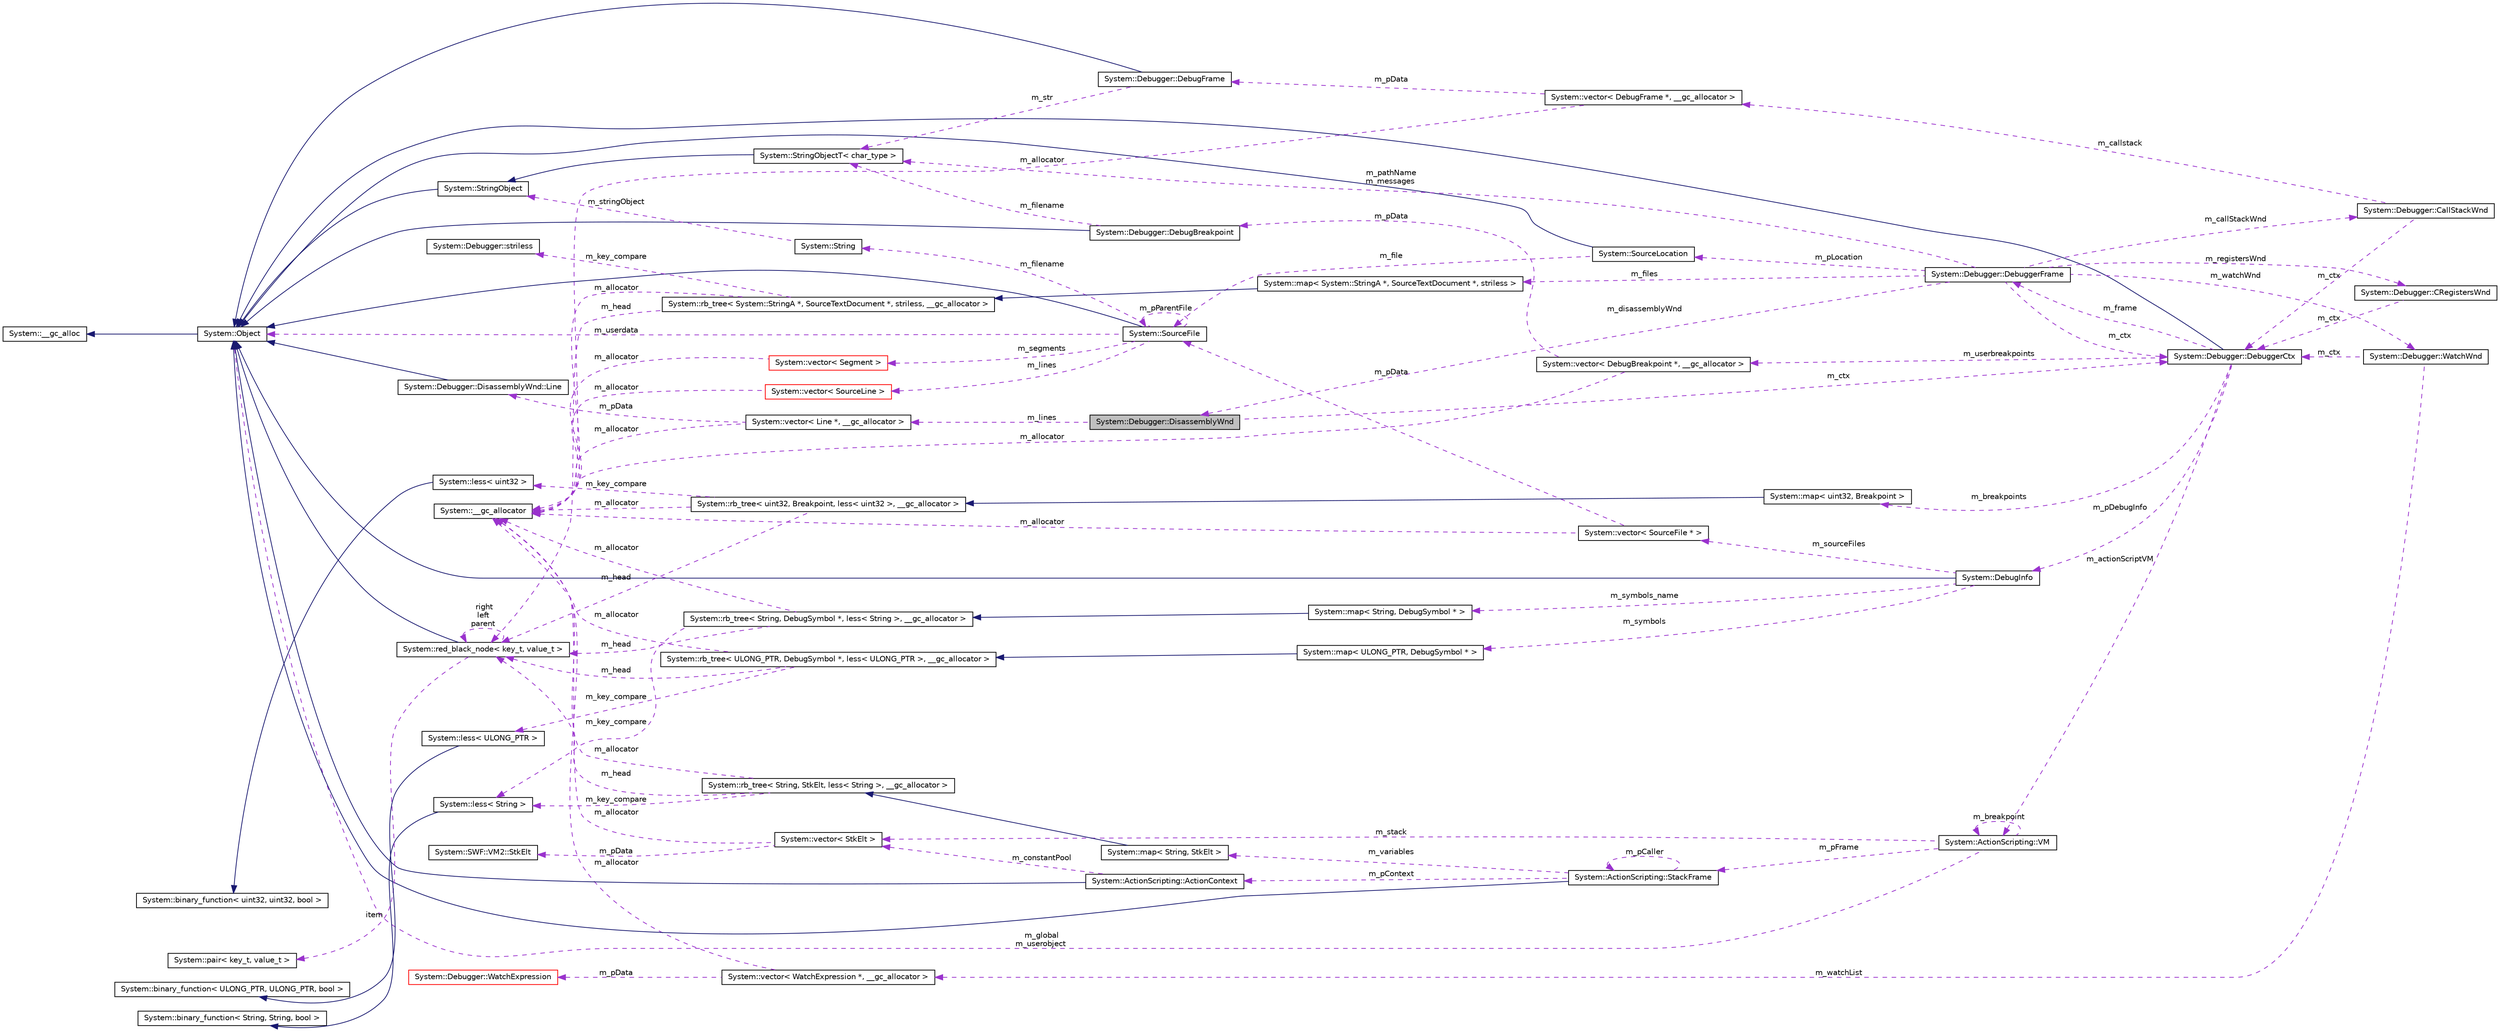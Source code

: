 digraph G
{
  edge [fontname="Helvetica",fontsize="10",labelfontname="Helvetica",labelfontsize="10"];
  node [fontname="Helvetica",fontsize="10",shape=record];
  rankdir="LR";
  Node1 [label="System::Debugger::DisassemblyWnd",height=0.2,width=0.4,color="black", fillcolor="grey75", style="filled" fontcolor="black"];
  Node2 -> Node1 [dir="back",color="darkorchid3",fontsize="10",style="dashed",label=" m_lines" ,fontname="Helvetica"];
  Node2 [label="System::vector\< Line *, __gc_allocator \>",height=0.2,width=0.4,color="black", fillcolor="white", style="filled",URL="$class_system_1_1vector.html"];
  Node3 -> Node2 [dir="back",color="darkorchid3",fontsize="10",style="dashed",label=" m_allocator" ,fontname="Helvetica"];
  Node3 [label="System::__gc_allocator",height=0.2,width=0.4,color="black", fillcolor="white", style="filled",URL="$class_system_1_1____gc__allocator.html"];
  Node4 -> Node2 [dir="back",color="darkorchid3",fontsize="10",style="dashed",label=" m_pData" ,fontname="Helvetica"];
  Node4 [label="System::Debugger::DisassemblyWnd::Line",height=0.2,width=0.4,color="black", fillcolor="white", style="filled",URL="$class_system_1_1_debugger_1_1_disassembly_wnd_1_1_line.html"];
  Node5 -> Node4 [dir="back",color="midnightblue",fontsize="10",style="solid",fontname="Helvetica"];
  Node5 [label="System::Object",height=0.2,width=0.4,color="black", fillcolor="white", style="filled",URL="$class_system_1_1_object.html"];
  Node6 -> Node5 [dir="back",color="midnightblue",fontsize="10",style="solid",fontname="Helvetica"];
  Node6 [label="System::__gc_alloc",height=0.2,width=0.4,color="black", fillcolor="white", style="filled",URL="$class_system_1_1____gc__alloc.html"];
  Node7 -> Node1 [dir="back",color="darkorchid3",fontsize="10",style="dashed",label=" m_ctx" ,fontname="Helvetica"];
  Node7 [label="System::Debugger::DebuggerCtx",height=0.2,width=0.4,color="black", fillcolor="white", style="filled",URL="$class_system_1_1_debugger_1_1_debugger_ctx.html"];
  Node5 -> Node7 [dir="back",color="midnightblue",fontsize="10",style="solid",fontname="Helvetica"];
  Node8 -> Node7 [dir="back",color="darkorchid3",fontsize="10",style="dashed",label=" m_userbreakpoints" ,fontname="Helvetica"];
  Node8 [label="System::vector\< DebugBreakpoint *, __gc_allocator \>",height=0.2,width=0.4,color="black", fillcolor="white", style="filled",URL="$class_system_1_1vector.html"];
  Node3 -> Node8 [dir="back",color="darkorchid3",fontsize="10",style="dashed",label=" m_allocator" ,fontname="Helvetica"];
  Node9 -> Node8 [dir="back",color="darkorchid3",fontsize="10",style="dashed",label=" m_pData" ,fontname="Helvetica"];
  Node9 [label="System::Debugger::DebugBreakpoint",height=0.2,width=0.4,color="black", fillcolor="white", style="filled",URL="$class_system_1_1_debugger_1_1_debug_breakpoint.html"];
  Node5 -> Node9 [dir="back",color="midnightblue",fontsize="10",style="solid",fontname="Helvetica"];
  Node10 -> Node9 [dir="back",color="darkorchid3",fontsize="10",style="dashed",label=" m_filename" ,fontname="Helvetica"];
  Node10 [label="System::StringObjectT\< char_type \>",height=0.2,width=0.4,color="black", fillcolor="white", style="filled",URL="$class_system_1_1_string_object_t.html"];
  Node11 -> Node10 [dir="back",color="midnightblue",fontsize="10",style="solid",fontname="Helvetica"];
  Node11 [label="System::StringObject",height=0.2,width=0.4,color="black", fillcolor="white", style="filled",URL="$class_system_1_1_string_object.html"];
  Node5 -> Node11 [dir="back",color="midnightblue",fontsize="10",style="solid",fontname="Helvetica"];
  Node12 -> Node7 [dir="back",color="darkorchid3",fontsize="10",style="dashed",label=" m_pDebugInfo" ,fontname="Helvetica"];
  Node12 [label="System::DebugInfo",height=0.2,width=0.4,color="black", fillcolor="white", style="filled",URL="$class_system_1_1_debug_info.html"];
  Node5 -> Node12 [dir="back",color="midnightblue",fontsize="10",style="solid",fontname="Helvetica"];
  Node13 -> Node12 [dir="back",color="darkorchid3",fontsize="10",style="dashed",label=" m_symbols_name" ,fontname="Helvetica"];
  Node13 [label="System::map\< String, DebugSymbol * \>",height=0.2,width=0.4,color="black", fillcolor="white", style="filled",URL="$class_system_1_1map.html"];
  Node14 -> Node13 [dir="back",color="midnightblue",fontsize="10",style="solid",fontname="Helvetica"];
  Node14 [label="System::rb_tree\< String, DebugSymbol *, less\< String \>, __gc_allocator \>",height=0.2,width=0.4,color="black", fillcolor="white", style="filled",URL="$class_system_1_1rb__tree.html"];
  Node3 -> Node14 [dir="back",color="darkorchid3",fontsize="10",style="dashed",label=" m_allocator" ,fontname="Helvetica"];
  Node15 -> Node14 [dir="back",color="darkorchid3",fontsize="10",style="dashed",label=" m_key_compare" ,fontname="Helvetica"];
  Node15 [label="System::less\< String \>",height=0.2,width=0.4,color="black", fillcolor="white", style="filled",URL="$class_system_1_1less_3_01_string_01_4.html"];
  Node16 -> Node15 [dir="back",color="midnightblue",fontsize="10",style="solid",fontname="Helvetica"];
  Node16 [label="System::binary_function\< String, String, bool \>",height=0.2,width=0.4,color="black", fillcolor="white", style="filled",URL="$class_system_1_1binary__function.html"];
  Node17 -> Node14 [dir="back",color="darkorchid3",fontsize="10",style="dashed",label=" m_head" ,fontname="Helvetica"];
  Node17 [label="System::red_black_node\< key_t, value_t \>",height=0.2,width=0.4,color="black", fillcolor="white", style="filled",URL="$class_system_1_1red__black__node.html"];
  Node5 -> Node17 [dir="back",color="midnightblue",fontsize="10",style="solid",fontname="Helvetica"];
  Node17 -> Node17 [dir="back",color="darkorchid3",fontsize="10",style="dashed",label=" right\nleft\nparent" ,fontname="Helvetica"];
  Node18 -> Node17 [dir="back",color="darkorchid3",fontsize="10",style="dashed",label=" item" ,fontname="Helvetica"];
  Node18 [label="System::pair\< key_t, value_t \>",height=0.2,width=0.4,color="black", fillcolor="white", style="filled",URL="$class_system_1_1pair.html"];
  Node19 -> Node12 [dir="back",color="darkorchid3",fontsize="10",style="dashed",label=" m_symbols" ,fontname="Helvetica"];
  Node19 [label="System::map\< ULONG_PTR, DebugSymbol * \>",height=0.2,width=0.4,color="black", fillcolor="white", style="filled",URL="$class_system_1_1map.html"];
  Node20 -> Node19 [dir="back",color="midnightblue",fontsize="10",style="solid",fontname="Helvetica"];
  Node20 [label="System::rb_tree\< ULONG_PTR, DebugSymbol *, less\< ULONG_PTR \>, __gc_allocator \>",height=0.2,width=0.4,color="black", fillcolor="white", style="filled",URL="$class_system_1_1rb__tree.html"];
  Node3 -> Node20 [dir="back",color="darkorchid3",fontsize="10",style="dashed",label=" m_allocator" ,fontname="Helvetica"];
  Node21 -> Node20 [dir="back",color="darkorchid3",fontsize="10",style="dashed",label=" m_key_compare" ,fontname="Helvetica"];
  Node21 [label="System::less\< ULONG_PTR \>",height=0.2,width=0.4,color="black", fillcolor="white", style="filled",URL="$class_system_1_1less.html"];
  Node22 -> Node21 [dir="back",color="midnightblue",fontsize="10",style="solid",fontname="Helvetica"];
  Node22 [label="System::binary_function\< ULONG_PTR, ULONG_PTR, bool \>",height=0.2,width=0.4,color="black", fillcolor="white", style="filled",URL="$class_system_1_1binary__function.html"];
  Node17 -> Node20 [dir="back",color="darkorchid3",fontsize="10",style="dashed",label=" m_head" ,fontname="Helvetica"];
  Node23 -> Node12 [dir="back",color="darkorchid3",fontsize="10",style="dashed",label=" m_sourceFiles" ,fontname="Helvetica"];
  Node23 [label="System::vector\< SourceFile * \>",height=0.2,width=0.4,color="black", fillcolor="white", style="filled",URL="$class_system_1_1vector.html"];
  Node24 -> Node23 [dir="back",color="darkorchid3",fontsize="10",style="dashed",label=" m_pData" ,fontname="Helvetica"];
  Node24 [label="System::SourceFile",height=0.2,width=0.4,color="black", fillcolor="white", style="filled",URL="$class_system_1_1_source_file.html"];
  Node5 -> Node24 [dir="back",color="midnightblue",fontsize="10",style="solid",fontname="Helvetica"];
  Node24 -> Node24 [dir="back",color="darkorchid3",fontsize="10",style="dashed",label=" m_pParentFile" ,fontname="Helvetica"];
  Node25 -> Node24 [dir="back",color="darkorchid3",fontsize="10",style="dashed",label=" m_segments" ,fontname="Helvetica"];
  Node25 [label="System::vector\< Segment \>",height=0.2,width=0.4,color="red", fillcolor="white", style="filled",URL="$class_system_1_1vector.html"];
  Node3 -> Node25 [dir="back",color="darkorchid3",fontsize="10",style="dashed",label=" m_allocator" ,fontname="Helvetica"];
  Node26 -> Node24 [dir="back",color="darkorchid3",fontsize="10",style="dashed",label=" m_lines" ,fontname="Helvetica"];
  Node26 [label="System::vector\< SourceLine \>",height=0.2,width=0.4,color="red", fillcolor="white", style="filled",URL="$class_system_1_1vector.html"];
  Node3 -> Node26 [dir="back",color="darkorchid3",fontsize="10",style="dashed",label=" m_allocator" ,fontname="Helvetica"];
  Node27 -> Node24 [dir="back",color="darkorchid3",fontsize="10",style="dashed",label=" m_filename" ,fontname="Helvetica"];
  Node27 [label="System::String",height=0.2,width=0.4,color="black", fillcolor="white", style="filled",URL="$class_system_1_1_string.html"];
  Node11 -> Node27 [dir="back",color="darkorchid3",fontsize="10",style="dashed",label=" m_stringObject" ,fontname="Helvetica"];
  Node5 -> Node24 [dir="back",color="darkorchid3",fontsize="10",style="dashed",label=" m_userdata" ,fontname="Helvetica"];
  Node3 -> Node23 [dir="back",color="darkorchid3",fontsize="10",style="dashed",label=" m_allocator" ,fontname="Helvetica"];
  Node28 -> Node7 [dir="back",color="darkorchid3",fontsize="10",style="dashed",label=" m_actionScriptVM" ,fontname="Helvetica"];
  Node28 [label="System::ActionScripting::VM",height=0.2,width=0.4,color="black", fillcolor="white", style="filled",URL="$class_system_1_1_action_scripting_1_1_v_m.html"];
  Node29 -> Node28 [dir="back",color="darkorchid3",fontsize="10",style="dashed",label=" m_stack" ,fontname="Helvetica"];
  Node29 [label="System::vector\< StkElt \>",height=0.2,width=0.4,color="black", fillcolor="white", style="filled",URL="$class_system_1_1vector.html"];
  Node3 -> Node29 [dir="back",color="darkorchid3",fontsize="10",style="dashed",label=" m_allocator" ,fontname="Helvetica"];
  Node30 -> Node29 [dir="back",color="darkorchid3",fontsize="10",style="dashed",label=" m_pData" ,fontname="Helvetica"];
  Node30 [label="System::SWF::VM2::StkElt",height=0.2,width=0.4,color="black", fillcolor="white", style="filled",URL="$class_system_1_1_s_w_f_1_1_v_m2_1_1_stk_elt.html"];
  Node28 -> Node28 [dir="back",color="darkorchid3",fontsize="10",style="dashed",label=" m_breakpoint" ,fontname="Helvetica"];
  Node31 -> Node28 [dir="back",color="darkorchid3",fontsize="10",style="dashed",label=" m_pFrame" ,fontname="Helvetica"];
  Node31 [label="System::ActionScripting::StackFrame",height=0.2,width=0.4,color="black", fillcolor="white", style="filled",URL="$class_system_1_1_action_scripting_1_1_stack_frame.html"];
  Node5 -> Node31 [dir="back",color="midnightblue",fontsize="10",style="solid",fontname="Helvetica"];
  Node32 -> Node31 [dir="back",color="darkorchid3",fontsize="10",style="dashed",label=" m_pContext" ,fontname="Helvetica"];
  Node32 [label="System::ActionScripting::ActionContext",height=0.2,width=0.4,color="black", fillcolor="white", style="filled",URL="$class_system_1_1_action_scripting_1_1_action_context.html"];
  Node5 -> Node32 [dir="back",color="midnightblue",fontsize="10",style="solid",fontname="Helvetica"];
  Node29 -> Node32 [dir="back",color="darkorchid3",fontsize="10",style="dashed",label=" m_constantPool" ,fontname="Helvetica"];
  Node33 -> Node31 [dir="back",color="darkorchid3",fontsize="10",style="dashed",label=" m_variables" ,fontname="Helvetica"];
  Node33 [label="System::map\< String, StkElt \>",height=0.2,width=0.4,color="black", fillcolor="white", style="filled",URL="$class_system_1_1map.html"];
  Node34 -> Node33 [dir="back",color="midnightblue",fontsize="10",style="solid",fontname="Helvetica"];
  Node34 [label="System::rb_tree\< String, StkElt, less\< String \>, __gc_allocator \>",height=0.2,width=0.4,color="black", fillcolor="white", style="filled",URL="$class_system_1_1rb__tree.html"];
  Node3 -> Node34 [dir="back",color="darkorchid3",fontsize="10",style="dashed",label=" m_allocator" ,fontname="Helvetica"];
  Node15 -> Node34 [dir="back",color="darkorchid3",fontsize="10",style="dashed",label=" m_key_compare" ,fontname="Helvetica"];
  Node17 -> Node34 [dir="back",color="darkorchid3",fontsize="10",style="dashed",label=" m_head" ,fontname="Helvetica"];
  Node31 -> Node31 [dir="back",color="darkorchid3",fontsize="10",style="dashed",label=" m_pCaller" ,fontname="Helvetica"];
  Node5 -> Node28 [dir="back",color="darkorchid3",fontsize="10",style="dashed",label=" m_global\nm_userobject" ,fontname="Helvetica"];
  Node35 -> Node7 [dir="back",color="darkorchid3",fontsize="10",style="dashed",label=" m_frame" ,fontname="Helvetica"];
  Node35 [label="System::Debugger::DebuggerFrame",height=0.2,width=0.4,color="black", fillcolor="white", style="filled",URL="$class_system_1_1_debugger_1_1_debugger_frame.html"];
  Node1 -> Node35 [dir="back",color="darkorchid3",fontsize="10",style="dashed",label=" m_disassemblyWnd" ,fontname="Helvetica"];
  Node36 -> Node35 [dir="back",color="darkorchid3",fontsize="10",style="dashed",label=" m_pLocation" ,fontname="Helvetica"];
  Node36 [label="System::SourceLocation",height=0.2,width=0.4,color="black", fillcolor="white", style="filled",URL="$class_system_1_1_source_location.html"];
  Node5 -> Node36 [dir="back",color="midnightblue",fontsize="10",style="solid",fontname="Helvetica"];
  Node24 -> Node36 [dir="back",color="darkorchid3",fontsize="10",style="dashed",label=" m_file" ,fontname="Helvetica"];
  Node37 -> Node35 [dir="back",color="darkorchid3",fontsize="10",style="dashed",label=" m_files" ,fontname="Helvetica"];
  Node37 [label="System::map\< System::StringA *, SourceTextDocument *, striless \>",height=0.2,width=0.4,color="black", fillcolor="white", style="filled",URL="$class_system_1_1map.html"];
  Node38 -> Node37 [dir="back",color="midnightblue",fontsize="10",style="solid",fontname="Helvetica"];
  Node38 [label="System::rb_tree\< System::StringA *, SourceTextDocument *, striless, __gc_allocator \>",height=0.2,width=0.4,color="black", fillcolor="white", style="filled",URL="$class_system_1_1rb__tree.html"];
  Node39 -> Node38 [dir="back",color="darkorchid3",fontsize="10",style="dashed",label=" m_key_compare" ,fontname="Helvetica"];
  Node39 [label="System::Debugger::striless",height=0.2,width=0.4,color="black", fillcolor="white", style="filled",URL="$class_system_1_1_debugger_1_1striless.html"];
  Node3 -> Node38 [dir="back",color="darkorchid3",fontsize="10",style="dashed",label=" m_allocator" ,fontname="Helvetica"];
  Node17 -> Node38 [dir="back",color="darkorchid3",fontsize="10",style="dashed",label=" m_head" ,fontname="Helvetica"];
  Node40 -> Node35 [dir="back",color="darkorchid3",fontsize="10",style="dashed",label=" m_callStackWnd" ,fontname="Helvetica"];
  Node40 [label="System::Debugger::CallStackWnd",height=0.2,width=0.4,color="black", fillcolor="white", style="filled",URL="$class_system_1_1_debugger_1_1_call_stack_wnd.html"];
  Node41 -> Node40 [dir="back",color="darkorchid3",fontsize="10",style="dashed",label=" m_callstack" ,fontname="Helvetica"];
  Node41 [label="System::vector\< DebugFrame *, __gc_allocator \>",height=0.2,width=0.4,color="black", fillcolor="white", style="filled",URL="$class_system_1_1vector.html"];
  Node3 -> Node41 [dir="back",color="darkorchid3",fontsize="10",style="dashed",label=" m_allocator" ,fontname="Helvetica"];
  Node42 -> Node41 [dir="back",color="darkorchid3",fontsize="10",style="dashed",label=" m_pData" ,fontname="Helvetica"];
  Node42 [label="System::Debugger::DebugFrame",height=0.2,width=0.4,color="black", fillcolor="white", style="filled",URL="$class_system_1_1_debugger_1_1_debug_frame.html"];
  Node5 -> Node42 [dir="back",color="midnightblue",fontsize="10",style="solid",fontname="Helvetica"];
  Node10 -> Node42 [dir="back",color="darkorchid3",fontsize="10",style="dashed",label=" m_str" ,fontname="Helvetica"];
  Node7 -> Node40 [dir="back",color="darkorchid3",fontsize="10",style="dashed",label=" m_ctx" ,fontname="Helvetica"];
  Node43 -> Node35 [dir="back",color="darkorchid3",fontsize="10",style="dashed",label=" m_registersWnd" ,fontname="Helvetica"];
  Node43 [label="System::Debugger::CRegistersWnd",height=0.2,width=0.4,color="black", fillcolor="white", style="filled",URL="$class_system_1_1_debugger_1_1_c_registers_wnd.html"];
  Node7 -> Node43 [dir="back",color="darkorchid3",fontsize="10",style="dashed",label=" m_ctx" ,fontname="Helvetica"];
  Node7 -> Node35 [dir="back",color="darkorchid3",fontsize="10",style="dashed",label=" m_ctx" ,fontname="Helvetica"];
  Node44 -> Node35 [dir="back",color="darkorchid3",fontsize="10",style="dashed",label=" m_watchWnd" ,fontname="Helvetica"];
  Node44 [label="System::Debugger::WatchWnd",height=0.2,width=0.4,color="black", fillcolor="white", style="filled",URL="$class_system_1_1_debugger_1_1_watch_wnd.html"];
  Node45 -> Node44 [dir="back",color="darkorchid3",fontsize="10",style="dashed",label=" m_watchList" ,fontname="Helvetica"];
  Node45 [label="System::vector\< WatchExpression *, __gc_allocator \>",height=0.2,width=0.4,color="black", fillcolor="white", style="filled",URL="$class_system_1_1vector.html"];
  Node46 -> Node45 [dir="back",color="darkorchid3",fontsize="10",style="dashed",label=" m_pData" ,fontname="Helvetica"];
  Node46 [label="System::Debugger::WatchExpression",height=0.2,width=0.4,color="red", fillcolor="white", style="filled",URL="$class_system_1_1_debugger_1_1_watch_expression.html"];
  Node3 -> Node45 [dir="back",color="darkorchid3",fontsize="10",style="dashed",label=" m_allocator" ,fontname="Helvetica"];
  Node7 -> Node44 [dir="back",color="darkorchid3",fontsize="10",style="dashed",label=" m_ctx" ,fontname="Helvetica"];
  Node10 -> Node35 [dir="back",color="darkorchid3",fontsize="10",style="dashed",label=" m_pathName\nm_messages" ,fontname="Helvetica"];
  Node47 -> Node7 [dir="back",color="darkorchid3",fontsize="10",style="dashed",label=" m_breakpoints" ,fontname="Helvetica"];
  Node47 [label="System::map\< uint32, Breakpoint \>",height=0.2,width=0.4,color="black", fillcolor="white", style="filled",URL="$class_system_1_1map.html"];
  Node48 -> Node47 [dir="back",color="midnightblue",fontsize="10",style="solid",fontname="Helvetica"];
  Node48 [label="System::rb_tree\< uint32, Breakpoint, less\< uint32 \>, __gc_allocator \>",height=0.2,width=0.4,color="black", fillcolor="white", style="filled",URL="$class_system_1_1rb__tree.html"];
  Node3 -> Node48 [dir="back",color="darkorchid3",fontsize="10",style="dashed",label=" m_allocator" ,fontname="Helvetica"];
  Node49 -> Node48 [dir="back",color="darkorchid3",fontsize="10",style="dashed",label=" m_key_compare" ,fontname="Helvetica"];
  Node49 [label="System::less\< uint32 \>",height=0.2,width=0.4,color="black", fillcolor="white", style="filled",URL="$class_system_1_1less.html"];
  Node50 -> Node49 [dir="back",color="midnightblue",fontsize="10",style="solid",fontname="Helvetica"];
  Node50 [label="System::binary_function\< uint32, uint32, bool \>",height=0.2,width=0.4,color="black", fillcolor="white", style="filled",URL="$class_system_1_1binary__function.html"];
  Node17 -> Node48 [dir="back",color="darkorchid3",fontsize="10",style="dashed",label=" m_head" ,fontname="Helvetica"];
}
